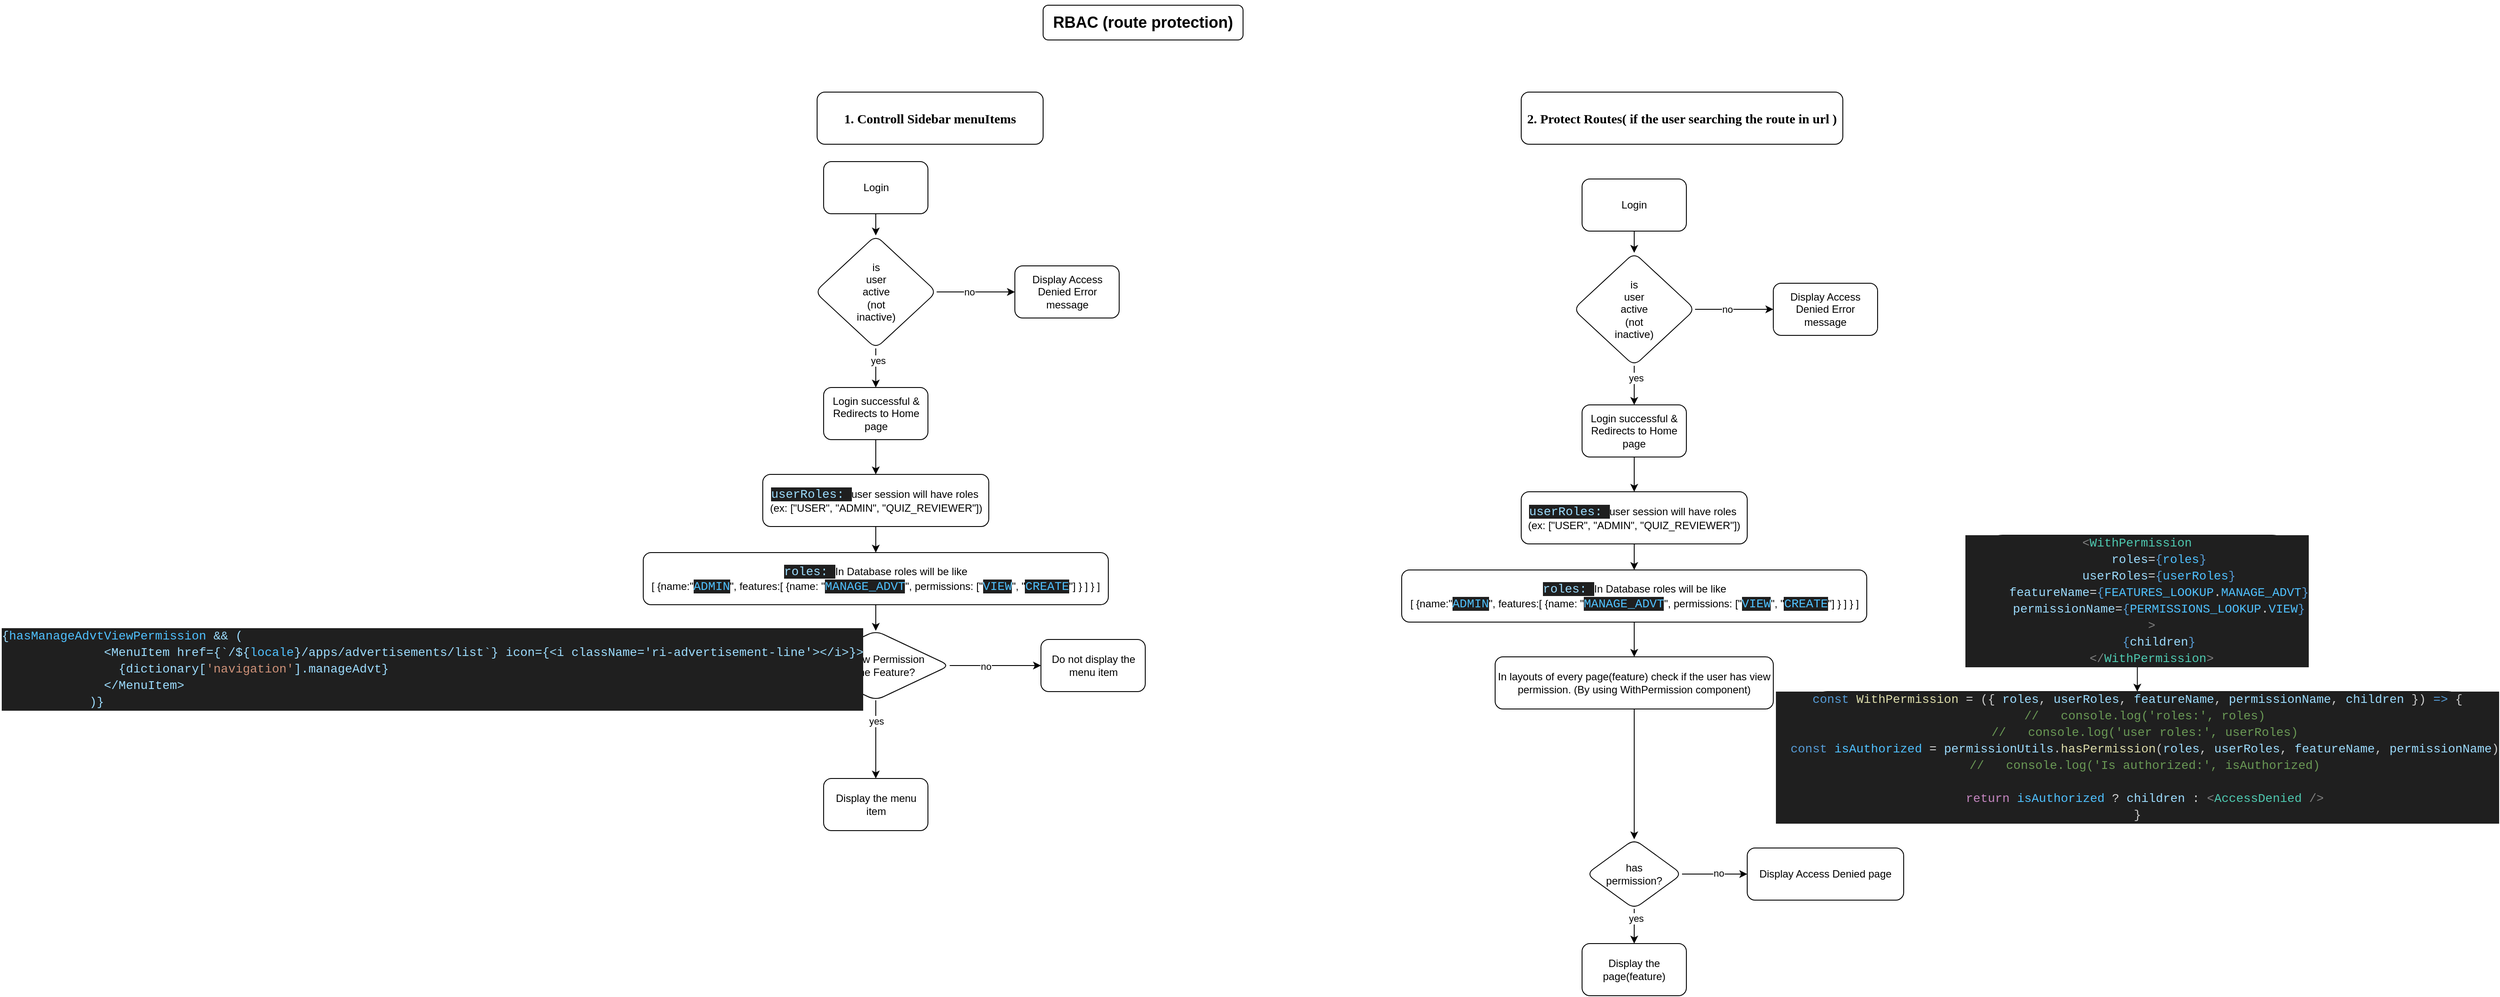 <mxfile version="24.9.2">
  <diagram id="C5RBs43oDa-KdzZeNtuy" name="Page-1">
    <mxGraphModel dx="3651" dy="823" grid="1" gridSize="10" guides="1" tooltips="1" connect="1" arrows="1" fold="1" page="1" pageScale="1" pageWidth="827" pageHeight="1169" math="0" shadow="0">
      <root>
        <mxCell id="WIyWlLk6GJQsqaUBKTNV-0" />
        <mxCell id="WIyWlLk6GJQsqaUBKTNV-1" parent="WIyWlLk6GJQsqaUBKTNV-0" />
        <mxCell id="WIyWlLk6GJQsqaUBKTNV-3" value="&lt;h2&gt;RBAC (route protection)&lt;/h2&gt;" style="rounded=1;whiteSpace=wrap;html=1;fontSize=12;glass=0;strokeWidth=1;shadow=0;" parent="WIyWlLk6GJQsqaUBKTNV-1" vertex="1">
          <mxGeometry x="-460" y="10" width="230" height="40" as="geometry" />
        </mxCell>
        <mxCell id="D724WjvKDvsJ2faTojJQ-0" value="&lt;h2 style=&quot;text-align: left;&quot;&gt;&lt;font face=&quot;docs-Calibri&quot;&gt;&lt;span style=&quot;font-size: 15px; white-space-collapse: preserve; background-color: rgb(255, 255, 255);&quot;&gt;2. Protect Routes( if the user searching the route in url )&lt;/span&gt;&lt;/font&gt;&lt;/h2&gt;" style="rounded=1;whiteSpace=wrap;html=1;" vertex="1" parent="WIyWlLk6GJQsqaUBKTNV-1">
          <mxGeometry x="90" y="110" width="370" height="60" as="geometry" />
        </mxCell>
        <mxCell id="D724WjvKDvsJ2faTojJQ-3" value="" style="edgeStyle=orthogonalEdgeStyle;rounded=0;orthogonalLoop=1;jettySize=auto;html=1;" edge="1" parent="WIyWlLk6GJQsqaUBKTNV-1" source="D724WjvKDvsJ2faTojJQ-1" target="D724WjvKDvsJ2faTojJQ-2">
          <mxGeometry relative="1" as="geometry" />
        </mxCell>
        <mxCell id="D724WjvKDvsJ2faTojJQ-1" value="Login" style="rounded=1;whiteSpace=wrap;html=1;" vertex="1" parent="WIyWlLk6GJQsqaUBKTNV-1">
          <mxGeometry x="160" y="210" width="120" height="60" as="geometry" />
        </mxCell>
        <mxCell id="D724WjvKDvsJ2faTojJQ-5" value="" style="edgeStyle=orthogonalEdgeStyle;rounded=0;orthogonalLoop=1;jettySize=auto;html=1;" edge="1" parent="WIyWlLk6GJQsqaUBKTNV-1" source="D724WjvKDvsJ2faTojJQ-2" target="D724WjvKDvsJ2faTojJQ-4">
          <mxGeometry relative="1" as="geometry" />
        </mxCell>
        <mxCell id="D724WjvKDvsJ2faTojJQ-6" value="no" style="edgeLabel;html=1;align=center;verticalAlign=middle;resizable=0;points=[];" vertex="1" connectable="0" parent="D724WjvKDvsJ2faTojJQ-5">
          <mxGeometry x="-0.178" relative="1" as="geometry">
            <mxPoint as="offset" />
          </mxGeometry>
        </mxCell>
        <mxCell id="D724WjvKDvsJ2faTojJQ-8" value="" style="edgeStyle=orthogonalEdgeStyle;rounded=0;orthogonalLoop=1;jettySize=auto;html=1;" edge="1" parent="WIyWlLk6GJQsqaUBKTNV-1" source="D724WjvKDvsJ2faTojJQ-2" target="D724WjvKDvsJ2faTojJQ-7">
          <mxGeometry relative="1" as="geometry" />
        </mxCell>
        <mxCell id="D724WjvKDvsJ2faTojJQ-9" value="yes" style="edgeLabel;html=1;align=center;verticalAlign=middle;resizable=0;points=[];" vertex="1" connectable="0" parent="D724WjvKDvsJ2faTojJQ-8">
          <mxGeometry x="-0.374" y="2" relative="1" as="geometry">
            <mxPoint as="offset" />
          </mxGeometry>
        </mxCell>
        <mxCell id="D724WjvKDvsJ2faTojJQ-2" value="is&lt;div&gt;user&lt;/div&gt;&lt;div&gt;active&lt;/div&gt;&lt;div&gt;(not&lt;/div&gt;&lt;div&gt;inactive)&lt;/div&gt;" style="rhombus;whiteSpace=wrap;html=1;rounded=1;" vertex="1" parent="WIyWlLk6GJQsqaUBKTNV-1">
          <mxGeometry x="150" y="295" width="140" height="130" as="geometry" />
        </mxCell>
        <mxCell id="D724WjvKDvsJ2faTojJQ-4" value="Display Access Denied Error message" style="whiteSpace=wrap;html=1;rounded=1;" vertex="1" parent="WIyWlLk6GJQsqaUBKTNV-1">
          <mxGeometry x="380" y="330" width="120" height="60" as="geometry" />
        </mxCell>
        <mxCell id="D724WjvKDvsJ2faTojJQ-11" value="" style="edgeStyle=orthogonalEdgeStyle;rounded=0;orthogonalLoop=1;jettySize=auto;html=1;" edge="1" parent="WIyWlLk6GJQsqaUBKTNV-1" source="D724WjvKDvsJ2faTojJQ-7" target="D724WjvKDvsJ2faTojJQ-10">
          <mxGeometry relative="1" as="geometry" />
        </mxCell>
        <mxCell id="D724WjvKDvsJ2faTojJQ-7" value="Login successful &amp;amp; Redirects to Home page" style="whiteSpace=wrap;html=1;rounded=1;" vertex="1" parent="WIyWlLk6GJQsqaUBKTNV-1">
          <mxGeometry x="160" y="470" width="120" height="60" as="geometry" />
        </mxCell>
        <mxCell id="D724WjvKDvsJ2faTojJQ-13" value="" style="edgeStyle=orthogonalEdgeStyle;rounded=0;orthogonalLoop=1;jettySize=auto;html=1;" edge="1" parent="WIyWlLk6GJQsqaUBKTNV-1" source="D724WjvKDvsJ2faTojJQ-10" target="D724WjvKDvsJ2faTojJQ-12">
          <mxGeometry relative="1" as="geometry" />
        </mxCell>
        <mxCell id="D724WjvKDvsJ2faTojJQ-10" value="&lt;span style=&quot;color: rgb(156, 220, 254); font-family: Consolas, &amp;quot;Courier New&amp;quot;, monospace; font-size: 14px; white-space: pre; background-color: rgb(31, 31, 31);&quot;&gt;userRoles: &lt;/span&gt;user session will have roles&amp;nbsp;&lt;div&gt;(ex: [&quot;USER&quot;, &quot;ADMIN&quot;, &quot;QUIZ_REVIEWER&quot;])&lt;/div&gt;" style="whiteSpace=wrap;html=1;rounded=1;" vertex="1" parent="WIyWlLk6GJQsqaUBKTNV-1">
          <mxGeometry x="90" y="570" width="260" height="60" as="geometry" />
        </mxCell>
        <mxCell id="D724WjvKDvsJ2faTojJQ-21" value="" style="edgeStyle=orthogonalEdgeStyle;rounded=0;orthogonalLoop=1;jettySize=auto;html=1;" edge="1" parent="WIyWlLk6GJQsqaUBKTNV-1" source="D724WjvKDvsJ2faTojJQ-12" target="D724WjvKDvsJ2faTojJQ-20">
          <mxGeometry relative="1" as="geometry" />
        </mxCell>
        <mxCell id="D724WjvKDvsJ2faTojJQ-12" value="&lt;span style=&quot;color: rgb(156, 220, 254); font-family: Consolas, &amp;quot;Courier New&amp;quot;, monospace; font-size: 14px; white-space: pre; background-color: rgb(31, 31, 31);&quot;&gt;roles: &lt;/span&gt;In Database roles will be like&lt;div&gt;[ {name:&quot;&lt;font face=&quot;Consolas, Courier New, monospace&quot; color=&quot;#4fc1ff&quot;&gt;&lt;span style=&quot;font-size: 14px; white-space: pre; background-color: rgb(31, 31, 31);&quot;&gt;ADMIN&lt;/span&gt;&lt;/font&gt;&lt;span style=&quot;background-color: initial;&quot;&gt;&quot;, features:[ {name: &quot;&lt;/span&gt;&lt;span style=&quot;color: rgb(79, 193, 255); background-color: rgb(31, 31, 31); font-family: Consolas, &amp;quot;Courier New&amp;quot;, monospace; font-size: 14px; white-space: pre;&quot;&gt;MANAGE_ADVT&lt;/span&gt;&lt;span style=&quot;background-color: initial;&quot;&gt;&quot;, permissions: [&quot;&lt;/span&gt;&lt;span style=&quot;color: rgb(79, 193, 255); background-color: rgb(31, 31, 31); font-family: Consolas, &amp;quot;Courier New&amp;quot;, monospace; font-size: 14px; white-space: pre;&quot;&gt;VIEW&lt;/span&gt;&lt;span style=&quot;background-color: initial;&quot;&gt;&quot;, &quot;&lt;/span&gt;&lt;font face=&quot;Consolas, Courier New, monospace&quot; color=&quot;#4fc1ff&quot;&gt;&lt;span style=&quot;font-size: 14px; white-space: pre; background-color: rgb(31, 31, 31);&quot;&gt;CREATE&lt;/span&gt;&lt;/font&gt;&lt;span style=&quot;background-color: initial;&quot;&gt;&quot;] } ] } ]&lt;/span&gt;&lt;br&gt;&lt;/div&gt;" style="whiteSpace=wrap;html=1;rounded=1;" vertex="1" parent="WIyWlLk6GJQsqaUBKTNV-1">
          <mxGeometry x="-47.5" y="660" width="535" height="60" as="geometry" />
        </mxCell>
        <mxCell id="D724WjvKDvsJ2faTojJQ-17" value="" style="edgeStyle=orthogonalEdgeStyle;rounded=0;orthogonalLoop=1;jettySize=auto;html=1;" edge="1" parent="WIyWlLk6GJQsqaUBKTNV-1" source="D724WjvKDvsJ2faTojJQ-14" target="D724WjvKDvsJ2faTojJQ-16">
          <mxGeometry relative="1" as="geometry" />
        </mxCell>
        <mxCell id="D724WjvKDvsJ2faTojJQ-14" value="&lt;div style=&quot;color: rgb(204, 204, 204); background-color: rgb(31, 31, 31); font-family: Consolas, &amp;quot;Courier New&amp;quot;, monospace; font-size: 14px; line-height: 19px; white-space: pre;&quot;&gt;&lt;div&gt;&lt;span style=&quot;color: #808080;&quot;&gt;&amp;lt;&lt;/span&gt;&lt;span style=&quot;color: #4ec9b0;&quot;&gt;WithPermission&lt;/span&gt;&lt;/div&gt;&lt;div&gt;&amp;nbsp; &amp;nbsp; &amp;nbsp; &lt;span style=&quot;color: #9cdcfe;&quot;&gt;roles&lt;/span&gt;&lt;span style=&quot;color: #d4d4d4;&quot;&gt;=&lt;/span&gt;&lt;span style=&quot;color: #569cd6;&quot;&gt;{&lt;/span&gt;&lt;span style=&quot;color: #4fc1ff;&quot;&gt;roles&lt;/span&gt;&lt;span style=&quot;color: #569cd6;&quot;&gt;}&lt;/span&gt;&lt;/div&gt;&lt;div&gt;&amp;nbsp; &amp;nbsp; &amp;nbsp; &lt;span style=&quot;color: #9cdcfe;&quot;&gt;userRoles&lt;/span&gt;&lt;span style=&quot;color: #d4d4d4;&quot;&gt;=&lt;/span&gt;&lt;span style=&quot;color: #569cd6;&quot;&gt;{&lt;/span&gt;&lt;span style=&quot;color: #4fc1ff;&quot;&gt;userRoles&lt;/span&gt;&lt;span style=&quot;color: #569cd6;&quot;&gt;}&lt;/span&gt;&lt;/div&gt;&lt;div&gt;&amp;nbsp; &amp;nbsp; &amp;nbsp; &lt;span style=&quot;color: #9cdcfe;&quot;&gt;featureName&lt;/span&gt;&lt;span style=&quot;color: #d4d4d4;&quot;&gt;=&lt;/span&gt;&lt;span style=&quot;color: #569cd6;&quot;&gt;{&lt;/span&gt;&lt;span style=&quot;color: #4fc1ff;&quot;&gt;FEATURES_LOOKUP&lt;/span&gt;&lt;span style=&quot;color: #d4d4d4;&quot;&gt;.&lt;/span&gt;&lt;span style=&quot;color: #4fc1ff;&quot;&gt;MANAGE_ADVT&lt;/span&gt;&lt;span style=&quot;color: #569cd6;&quot;&gt;}&lt;/span&gt;&lt;/div&gt;&lt;div&gt;&amp;nbsp; &amp;nbsp; &amp;nbsp; &lt;span style=&quot;color: #9cdcfe;&quot;&gt;permissionName&lt;/span&gt;&lt;span style=&quot;color: #d4d4d4;&quot;&gt;=&lt;/span&gt;&lt;span style=&quot;color: #569cd6;&quot;&gt;{&lt;/span&gt;&lt;span style=&quot;color: #4fc1ff;&quot;&gt;PERMISSIONS_LOOKUP&lt;/span&gt;&lt;span style=&quot;color: #d4d4d4;&quot;&gt;.&lt;/span&gt;&lt;span style=&quot;color: #4fc1ff;&quot;&gt;VIEW&lt;/span&gt;&lt;span style=&quot;color: #569cd6;&quot;&gt;}&lt;/span&gt;&lt;/div&gt;&lt;div&gt;&amp;nbsp; &amp;nbsp; &lt;span style=&quot;color: #808080;&quot;&gt;&amp;gt;&lt;/span&gt;&lt;/div&gt;&lt;div&gt;&amp;nbsp; &amp;nbsp; &amp;nbsp; &lt;span style=&quot;color: #569cd6;&quot;&gt;{&lt;/span&gt;&lt;span style=&quot;color: #9cdcfe;&quot;&gt;children&lt;/span&gt;&lt;span style=&quot;color: #569cd6;&quot;&gt;}&lt;/span&gt;&lt;/div&gt;&lt;div&gt;&amp;nbsp; &amp;nbsp; &lt;span style=&quot;color: #808080;&quot;&gt;&amp;lt;/&lt;/span&gt;&lt;span style=&quot;color: #4ec9b0;&quot;&gt;WithPermission&lt;/span&gt;&lt;span style=&quot;color: #808080;&quot;&gt;&amp;gt;&lt;/span&gt;&lt;/div&gt;&lt;/div&gt;" style="whiteSpace=wrap;html=1;rounded=1;" vertex="1" parent="WIyWlLk6GJQsqaUBKTNV-1">
          <mxGeometry x="621.25" y="620" width="355" height="150" as="geometry" />
        </mxCell>
        <mxCell id="D724WjvKDvsJ2faTojJQ-16" value="&lt;div style=&quot;color: rgb(204, 204, 204); background-color: rgb(31, 31, 31); font-family: Consolas, &amp;quot;Courier New&amp;quot;, monospace; font-size: 14px; line-height: 19px; white-space: pre;&quot;&gt;&lt;div&gt;&lt;span style=&quot;color: #569cd6;&quot;&gt;const&lt;/span&gt; &lt;span style=&quot;color: #dcdcaa;&quot;&gt;WithPermission&lt;/span&gt; &lt;span style=&quot;color: #d4d4d4;&quot;&gt;=&lt;/span&gt; ({ &lt;span style=&quot;color: #9cdcfe;&quot;&gt;roles&lt;/span&gt;, &lt;span style=&quot;color: #9cdcfe;&quot;&gt;userRoles&lt;/span&gt;, &lt;span style=&quot;color: #9cdcfe;&quot;&gt;featureName&lt;/span&gt;, &lt;span style=&quot;color: #9cdcfe;&quot;&gt;permissionName&lt;/span&gt;, &lt;span style=&quot;color: #9cdcfe;&quot;&gt;children&lt;/span&gt; }) &lt;span style=&quot;color: #569cd6;&quot;&gt;=&amp;gt;&lt;/span&gt; {&lt;/div&gt;&lt;div&gt;&amp;nbsp; &lt;span style=&quot;color: #6a9955;&quot;&gt;// &amp;nbsp; console.log(&#39;roles:&#39;, roles)&lt;/span&gt;&lt;/div&gt;&lt;div&gt;&amp;nbsp; &lt;span style=&quot;color: #6a9955;&quot;&gt;// &amp;nbsp; console.log(&#39;user roles:&#39;, userRoles)&lt;/span&gt;&lt;/div&gt;&lt;div&gt;&amp;nbsp; &lt;span style=&quot;color: #569cd6;&quot;&gt;const&lt;/span&gt; &lt;span style=&quot;color: #4fc1ff;&quot;&gt;isAuthorized&lt;/span&gt; &lt;span style=&quot;color: #d4d4d4;&quot;&gt;=&lt;/span&gt; &lt;span style=&quot;color: #9cdcfe;&quot;&gt;permissionUtils&lt;/span&gt;.&lt;span style=&quot;color: #dcdcaa;&quot;&gt;hasPermission&lt;/span&gt;(&lt;span style=&quot;color: #9cdcfe;&quot;&gt;roles&lt;/span&gt;, &lt;span style=&quot;color: #9cdcfe;&quot;&gt;userRoles&lt;/span&gt;, &lt;span style=&quot;color: #9cdcfe;&quot;&gt;featureName&lt;/span&gt;, &lt;span style=&quot;color: #9cdcfe;&quot;&gt;permissionName&lt;/span&gt;)&lt;/div&gt;&lt;div&gt;&amp;nbsp; &lt;span style=&quot;color: #6a9955;&quot;&gt;// &amp;nbsp; console.log(&#39;Is authorized:&#39;, isAuthorized)&lt;/span&gt;&lt;/div&gt;&lt;br&gt;&lt;div&gt;&amp;nbsp; &lt;span style=&quot;color: #c586c0;&quot;&gt;return&lt;/span&gt; &lt;span style=&quot;color: #4fc1ff;&quot;&gt;isAuthorized&lt;/span&gt; &lt;span style=&quot;color: #d4d4d4;&quot;&gt;?&lt;/span&gt; &lt;span style=&quot;color: #9cdcfe;&quot;&gt;children&lt;/span&gt; &lt;span style=&quot;color: #d4d4d4;&quot;&gt;:&lt;/span&gt; &lt;span style=&quot;color: #808080;&quot;&gt;&amp;lt;&lt;/span&gt;&lt;span style=&quot;color: #4ec9b0;&quot;&gt;AccessDenied&lt;/span&gt; &lt;span style=&quot;color: #808080;&quot;&gt;/&amp;gt;&lt;/span&gt;&lt;/div&gt;&lt;div&gt;}&lt;/div&gt;&lt;/div&gt;" style="whiteSpace=wrap;html=1;rounded=1;" vertex="1" parent="WIyWlLk6GJQsqaUBKTNV-1">
          <mxGeometry x="420" y="800" width="757.5" height="150" as="geometry" />
        </mxCell>
        <mxCell id="D724WjvKDvsJ2faTojJQ-23" value="" style="edgeStyle=orthogonalEdgeStyle;rounded=0;orthogonalLoop=1;jettySize=auto;html=1;" edge="1" parent="WIyWlLk6GJQsqaUBKTNV-1" source="D724WjvKDvsJ2faTojJQ-20" target="D724WjvKDvsJ2faTojJQ-22">
          <mxGeometry relative="1" as="geometry" />
        </mxCell>
        <mxCell id="D724WjvKDvsJ2faTojJQ-20" value="In layouts of every page(feature) check if the user has view permission. (By using WithPermission component)" style="whiteSpace=wrap;html=1;rounded=1;" vertex="1" parent="WIyWlLk6GJQsqaUBKTNV-1">
          <mxGeometry x="60" y="760" width="320" height="60" as="geometry" />
        </mxCell>
        <mxCell id="D724WjvKDvsJ2faTojJQ-25" value="" style="edgeStyle=orthogonalEdgeStyle;rounded=0;orthogonalLoop=1;jettySize=auto;html=1;" edge="1" parent="WIyWlLk6GJQsqaUBKTNV-1" source="D724WjvKDvsJ2faTojJQ-22" target="D724WjvKDvsJ2faTojJQ-24">
          <mxGeometry relative="1" as="geometry" />
        </mxCell>
        <mxCell id="D724WjvKDvsJ2faTojJQ-26" value="no" style="edgeLabel;html=1;align=center;verticalAlign=middle;resizable=0;points=[];" vertex="1" connectable="0" parent="D724WjvKDvsJ2faTojJQ-25">
          <mxGeometry x="0.12" y="1" relative="1" as="geometry">
            <mxPoint as="offset" />
          </mxGeometry>
        </mxCell>
        <mxCell id="D724WjvKDvsJ2faTojJQ-28" value="" style="edgeStyle=orthogonalEdgeStyle;rounded=0;orthogonalLoop=1;jettySize=auto;html=1;" edge="1" parent="WIyWlLk6GJQsqaUBKTNV-1" source="D724WjvKDvsJ2faTojJQ-22" target="D724WjvKDvsJ2faTojJQ-27">
          <mxGeometry relative="1" as="geometry" />
        </mxCell>
        <mxCell id="D724WjvKDvsJ2faTojJQ-29" value="yes" style="edgeLabel;html=1;align=center;verticalAlign=middle;resizable=0;points=[];" vertex="1" connectable="0" parent="D724WjvKDvsJ2faTojJQ-28">
          <mxGeometry x="-0.45" y="2" relative="1" as="geometry">
            <mxPoint as="offset" />
          </mxGeometry>
        </mxCell>
        <mxCell id="D724WjvKDvsJ2faTojJQ-22" value="has&lt;div&gt;permission?&lt;/div&gt;" style="rhombus;whiteSpace=wrap;html=1;rounded=1;" vertex="1" parent="WIyWlLk6GJQsqaUBKTNV-1">
          <mxGeometry x="165" y="970" width="110" height="80" as="geometry" />
        </mxCell>
        <mxCell id="D724WjvKDvsJ2faTojJQ-24" value="Display Access Denied page" style="whiteSpace=wrap;html=1;rounded=1;" vertex="1" parent="WIyWlLk6GJQsqaUBKTNV-1">
          <mxGeometry x="350" y="980" width="180" height="60" as="geometry" />
        </mxCell>
        <mxCell id="D724WjvKDvsJ2faTojJQ-27" value="Display the page(feature)" style="whiteSpace=wrap;html=1;rounded=1;" vertex="1" parent="WIyWlLk6GJQsqaUBKTNV-1">
          <mxGeometry x="160" y="1090" width="120" height="60" as="geometry" />
        </mxCell>
        <mxCell id="D724WjvKDvsJ2faTojJQ-30" value="&lt;h3&gt;&lt;span style=&quot;font-family: docs-Calibri; font-size: 15px; text-align: left; white-space-collapse: preserve; background-color: rgb(255, 255, 255);&quot;&gt;1. Controll Sidebar menuItems&lt;/span&gt;&lt;/h3&gt;" style="rounded=1;whiteSpace=wrap;html=1;" vertex="1" parent="WIyWlLk6GJQsqaUBKTNV-1">
          <mxGeometry x="-720" y="110" width="260" height="60" as="geometry" />
        </mxCell>
        <mxCell id="D724WjvKDvsJ2faTojJQ-31" value="" style="edgeStyle=orthogonalEdgeStyle;rounded=0;orthogonalLoop=1;jettySize=auto;html=1;" edge="1" parent="WIyWlLk6GJQsqaUBKTNV-1" source="D724WjvKDvsJ2faTojJQ-32" target="D724WjvKDvsJ2faTojJQ-37">
          <mxGeometry relative="1" as="geometry" />
        </mxCell>
        <mxCell id="D724WjvKDvsJ2faTojJQ-32" value="Login" style="rounded=1;whiteSpace=wrap;html=1;" vertex="1" parent="WIyWlLk6GJQsqaUBKTNV-1">
          <mxGeometry x="-712.5" y="190" width="120" height="60" as="geometry" />
        </mxCell>
        <mxCell id="D724WjvKDvsJ2faTojJQ-33" value="" style="edgeStyle=orthogonalEdgeStyle;rounded=0;orthogonalLoop=1;jettySize=auto;html=1;" edge="1" parent="WIyWlLk6GJQsqaUBKTNV-1" source="D724WjvKDvsJ2faTojJQ-37" target="D724WjvKDvsJ2faTojJQ-38">
          <mxGeometry relative="1" as="geometry" />
        </mxCell>
        <mxCell id="D724WjvKDvsJ2faTojJQ-34" value="no" style="edgeLabel;html=1;align=center;verticalAlign=middle;resizable=0;points=[];" vertex="1" connectable="0" parent="D724WjvKDvsJ2faTojJQ-33">
          <mxGeometry x="-0.178" relative="1" as="geometry">
            <mxPoint as="offset" />
          </mxGeometry>
        </mxCell>
        <mxCell id="D724WjvKDvsJ2faTojJQ-35" value="" style="edgeStyle=orthogonalEdgeStyle;rounded=0;orthogonalLoop=1;jettySize=auto;html=1;" edge="1" parent="WIyWlLk6GJQsqaUBKTNV-1" source="D724WjvKDvsJ2faTojJQ-37" target="D724WjvKDvsJ2faTojJQ-40">
          <mxGeometry relative="1" as="geometry" />
        </mxCell>
        <mxCell id="D724WjvKDvsJ2faTojJQ-36" value="yes" style="edgeLabel;html=1;align=center;verticalAlign=middle;resizable=0;points=[];" vertex="1" connectable="0" parent="D724WjvKDvsJ2faTojJQ-35">
          <mxGeometry x="-0.374" y="2" relative="1" as="geometry">
            <mxPoint as="offset" />
          </mxGeometry>
        </mxCell>
        <mxCell id="D724WjvKDvsJ2faTojJQ-37" value="is&lt;div&gt;user&lt;/div&gt;&lt;div&gt;active&lt;/div&gt;&lt;div&gt;(not&lt;/div&gt;&lt;div&gt;inactive)&lt;/div&gt;" style="rhombus;whiteSpace=wrap;html=1;rounded=1;" vertex="1" parent="WIyWlLk6GJQsqaUBKTNV-1">
          <mxGeometry x="-722.5" y="275" width="140" height="130" as="geometry" />
        </mxCell>
        <mxCell id="D724WjvKDvsJ2faTojJQ-38" value="Display Access Denied Error message" style="whiteSpace=wrap;html=1;rounded=1;" vertex="1" parent="WIyWlLk6GJQsqaUBKTNV-1">
          <mxGeometry x="-492.5" y="310" width="120" height="60" as="geometry" />
        </mxCell>
        <mxCell id="D724WjvKDvsJ2faTojJQ-39" value="" style="edgeStyle=orthogonalEdgeStyle;rounded=0;orthogonalLoop=1;jettySize=auto;html=1;" edge="1" parent="WIyWlLk6GJQsqaUBKTNV-1" source="D724WjvKDvsJ2faTojJQ-40" target="D724WjvKDvsJ2faTojJQ-42">
          <mxGeometry relative="1" as="geometry" />
        </mxCell>
        <mxCell id="D724WjvKDvsJ2faTojJQ-40" value="Login successful &amp;amp; Redirects to Home page" style="whiteSpace=wrap;html=1;rounded=1;" vertex="1" parent="WIyWlLk6GJQsqaUBKTNV-1">
          <mxGeometry x="-712.5" y="450" width="120" height="60" as="geometry" />
        </mxCell>
        <mxCell id="D724WjvKDvsJ2faTojJQ-41" value="" style="edgeStyle=orthogonalEdgeStyle;rounded=0;orthogonalLoop=1;jettySize=auto;html=1;" edge="1" parent="WIyWlLk6GJQsqaUBKTNV-1" source="D724WjvKDvsJ2faTojJQ-42" target="D724WjvKDvsJ2faTojJQ-43">
          <mxGeometry relative="1" as="geometry" />
        </mxCell>
        <mxCell id="D724WjvKDvsJ2faTojJQ-42" value="&lt;span style=&quot;color: rgb(156, 220, 254); font-family: Consolas, &amp;quot;Courier New&amp;quot;, monospace; font-size: 14px; white-space: pre; background-color: rgb(31, 31, 31);&quot;&gt;userRoles: &lt;/span&gt;user session will have roles&amp;nbsp;&lt;div&gt;(ex: [&quot;USER&quot;, &quot;ADMIN&quot;, &quot;QUIZ_REVIEWER&quot;])&lt;/div&gt;" style="whiteSpace=wrap;html=1;rounded=1;" vertex="1" parent="WIyWlLk6GJQsqaUBKTNV-1">
          <mxGeometry x="-782.5" y="550" width="260" height="60" as="geometry" />
        </mxCell>
        <mxCell id="D724WjvKDvsJ2faTojJQ-45" value="" style="edgeStyle=orthogonalEdgeStyle;rounded=0;orthogonalLoop=1;jettySize=auto;html=1;" edge="1" parent="WIyWlLk6GJQsqaUBKTNV-1" source="D724WjvKDvsJ2faTojJQ-43" target="D724WjvKDvsJ2faTojJQ-44">
          <mxGeometry relative="1" as="geometry" />
        </mxCell>
        <mxCell id="D724WjvKDvsJ2faTojJQ-43" value="&lt;span style=&quot;color: rgb(156, 220, 254); font-family: Consolas, &amp;quot;Courier New&amp;quot;, monospace; font-size: 14px; white-space: pre; background-color: rgb(31, 31, 31);&quot;&gt;roles: &lt;/span&gt;In Database roles will be like&lt;div&gt;[ {name:&quot;&lt;font face=&quot;Consolas, Courier New, monospace&quot; color=&quot;#4fc1ff&quot;&gt;&lt;span style=&quot;font-size: 14px; white-space: pre; background-color: rgb(31, 31, 31);&quot;&gt;ADMIN&lt;/span&gt;&lt;/font&gt;&lt;span style=&quot;background-color: initial;&quot;&gt;&quot;, features:[ {name: &quot;&lt;/span&gt;&lt;span style=&quot;color: rgb(79, 193, 255); background-color: rgb(31, 31, 31); font-family: Consolas, &amp;quot;Courier New&amp;quot;, monospace; font-size: 14px; white-space: pre;&quot;&gt;MANAGE_ADVT&lt;/span&gt;&lt;span style=&quot;background-color: initial;&quot;&gt;&quot;, permissions: [&quot;&lt;/span&gt;&lt;span style=&quot;color: rgb(79, 193, 255); background-color: rgb(31, 31, 31); font-family: Consolas, &amp;quot;Courier New&amp;quot;, monospace; font-size: 14px; white-space: pre;&quot;&gt;VIEW&lt;/span&gt;&lt;span style=&quot;background-color: initial;&quot;&gt;&quot;, &quot;&lt;/span&gt;&lt;font face=&quot;Consolas, Courier New, monospace&quot; color=&quot;#4fc1ff&quot;&gt;&lt;span style=&quot;font-size: 14px; white-space: pre; background-color: rgb(31, 31, 31);&quot;&gt;CREATE&lt;/span&gt;&lt;/font&gt;&lt;span style=&quot;background-color: initial;&quot;&gt;&quot;] } ] } ]&lt;/span&gt;&lt;br&gt;&lt;/div&gt;" style="whiteSpace=wrap;html=1;rounded=1;" vertex="1" parent="WIyWlLk6GJQsqaUBKTNV-1">
          <mxGeometry x="-920" y="640" width="535" height="60" as="geometry" />
        </mxCell>
        <mxCell id="D724WjvKDvsJ2faTojJQ-47" value="" style="edgeStyle=orthogonalEdgeStyle;rounded=0;orthogonalLoop=1;jettySize=auto;html=1;" edge="1" parent="WIyWlLk6GJQsqaUBKTNV-1" source="D724WjvKDvsJ2faTojJQ-44" target="D724WjvKDvsJ2faTojJQ-46">
          <mxGeometry relative="1" as="geometry" />
        </mxCell>
        <mxCell id="D724WjvKDvsJ2faTojJQ-48" value="no" style="edgeLabel;html=1;align=center;verticalAlign=middle;resizable=0;points=[];" vertex="1" connectable="0" parent="D724WjvKDvsJ2faTojJQ-47">
          <mxGeometry x="-0.209" y="-1" relative="1" as="geometry">
            <mxPoint as="offset" />
          </mxGeometry>
        </mxCell>
        <mxCell id="D724WjvKDvsJ2faTojJQ-50" value="" style="edgeStyle=orthogonalEdgeStyle;rounded=0;orthogonalLoop=1;jettySize=auto;html=1;" edge="1" parent="WIyWlLk6GJQsqaUBKTNV-1" source="D724WjvKDvsJ2faTojJQ-44" target="D724WjvKDvsJ2faTojJQ-49">
          <mxGeometry relative="1" as="geometry" />
        </mxCell>
        <mxCell id="D724WjvKDvsJ2faTojJQ-51" value="yes" style="edgeLabel;html=1;align=center;verticalAlign=middle;resizable=0;points=[];" vertex="1" connectable="0" parent="D724WjvKDvsJ2faTojJQ-50">
          <mxGeometry x="-0.467" relative="1" as="geometry">
            <mxPoint as="offset" />
          </mxGeometry>
        </mxCell>
        <mxCell id="D724WjvKDvsJ2faTojJQ-44" value="has View Permission&lt;div&gt;For the Feature?&lt;/div&gt;" style="rhombus;whiteSpace=wrap;html=1;rounded=1;" vertex="1" parent="WIyWlLk6GJQsqaUBKTNV-1">
          <mxGeometry x="-737.5" y="730" width="170" height="80" as="geometry" />
        </mxCell>
        <mxCell id="D724WjvKDvsJ2faTojJQ-46" value="Do not display the menu item" style="whiteSpace=wrap;html=1;rounded=1;" vertex="1" parent="WIyWlLk6GJQsqaUBKTNV-1">
          <mxGeometry x="-462.5" y="740" width="120" height="60" as="geometry" />
        </mxCell>
        <mxCell id="D724WjvKDvsJ2faTojJQ-49" value="Display the menu item" style="whiteSpace=wrap;html=1;rounded=1;" vertex="1" parent="WIyWlLk6GJQsqaUBKTNV-1">
          <mxGeometry x="-712.5" y="900" width="120" height="60" as="geometry" />
        </mxCell>
        <mxCell id="D724WjvKDvsJ2faTojJQ-52" value="&lt;div style=&quot;color: #cccccc;background-color: #1f1f1f;font-family: Consolas, &#39;Courier New&#39;, monospace;font-weight: normal;font-size: 14px;line-height: 19px;white-space: pre;&quot;&gt;&lt;div&gt;&lt;span style=&quot;color: #9cdcfe;&quot;&gt;{&lt;/span&gt;&lt;span style=&quot;color: #4fc1ff;&quot;&gt;hasManageAdvtViewPermission&lt;/span&gt;&lt;span style=&quot;color: #9cdcfe;&quot;&gt; &amp;amp;&amp;amp; (&lt;/span&gt;&lt;/div&gt;&lt;div&gt;&lt;span style=&quot;color: #9cdcfe;&quot;&gt;&amp;nbsp; &amp;nbsp; &amp;nbsp; &amp;nbsp; &amp;nbsp; &amp;nbsp; &amp;nbsp; &amp;lt;MenuItem href={`/${&lt;/span&gt;&lt;span style=&quot;color: #4fc1ff;&quot;&gt;locale&lt;/span&gt;&lt;span style=&quot;color: #9cdcfe;&quot;&gt;}/apps/advertisements/list`} icon={&amp;lt;i className=&#39;ri-advertisement-line&#39;&amp;gt;&amp;lt;/i&amp;gt;}&amp;gt;&lt;/span&gt;&lt;/div&gt;&lt;div&gt;&lt;span style=&quot;color: #9cdcfe;&quot;&gt;&amp;nbsp; &amp;nbsp; &amp;nbsp; &amp;nbsp; &amp;nbsp; &amp;nbsp; &amp;nbsp; &amp;nbsp; {&lt;/span&gt;&lt;span style=&quot;color: #9cdcfe;&quot;&gt;dictionary&lt;/span&gt;&lt;span style=&quot;color: #9cdcfe;&quot;&gt;[&lt;/span&gt;&lt;span style=&quot;color: #ce9178;&quot;&gt;&#39;navigation&#39;&lt;/span&gt;&lt;span style=&quot;color: #9cdcfe;&quot;&gt;].manageAdvt}&lt;/span&gt;&lt;/div&gt;&lt;div&gt;&lt;span style=&quot;color: #9cdcfe;&quot;&gt;&amp;nbsp; &amp;nbsp; &amp;nbsp; &amp;nbsp; &amp;nbsp; &amp;nbsp; &amp;nbsp; &amp;lt;/MenuItem&amp;gt;&lt;/span&gt;&lt;/div&gt;&lt;div&gt;&lt;span style=&quot;color: #9cdcfe;&quot;&gt;&amp;nbsp; &amp;nbsp; &amp;nbsp; &amp;nbsp; &amp;nbsp; &amp;nbsp; )}&lt;/span&gt;&lt;/div&gt;&lt;/div&gt;" style="text;whiteSpace=wrap;html=1;" vertex="1" parent="WIyWlLk6GJQsqaUBKTNV-1">
          <mxGeometry x="-1660" y="720" width="910" height="120" as="geometry" />
        </mxCell>
      </root>
    </mxGraphModel>
  </diagram>
</mxfile>
